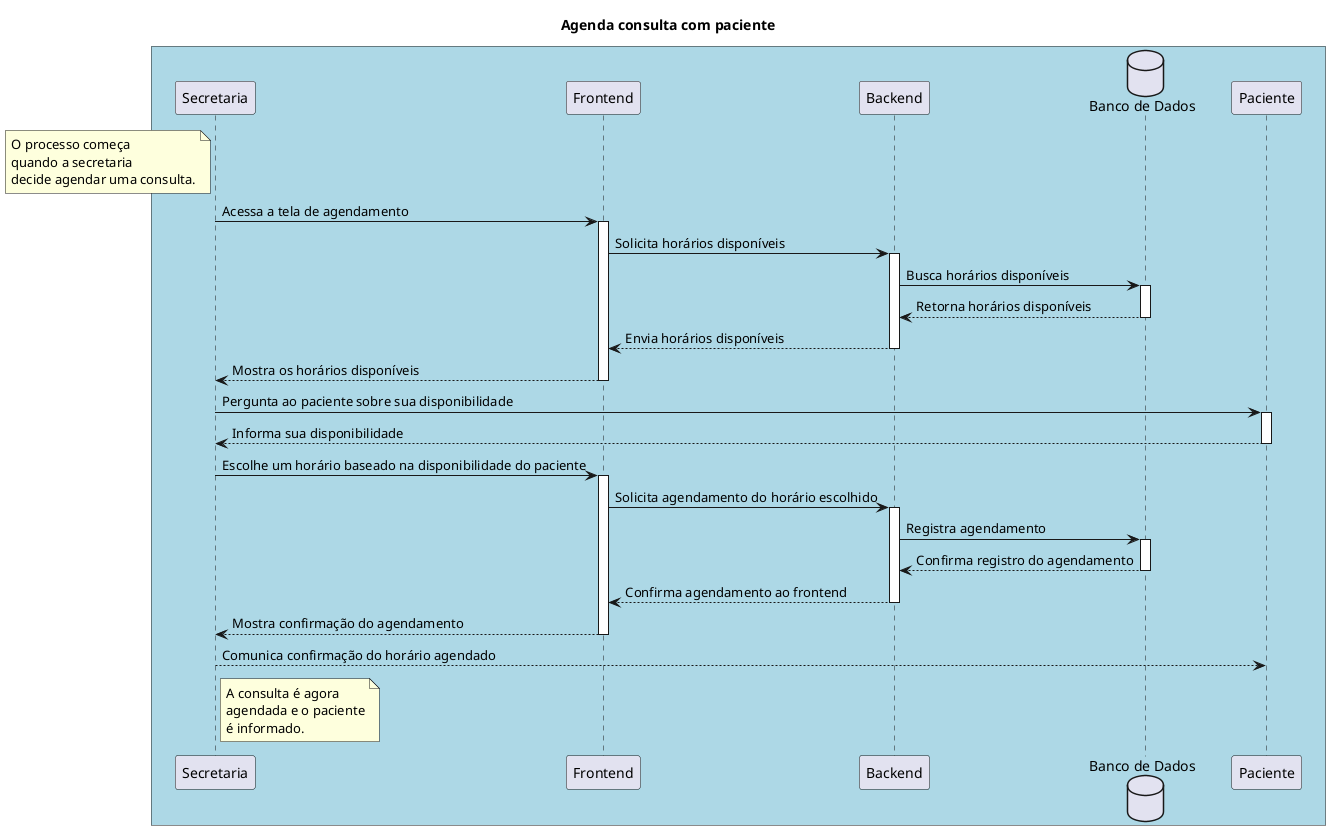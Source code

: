 @startuml
skinparam participantPadding 20
skinparam boxPadding 10

title "Agenda consulta com paciente" 

box #LightBlue
participant "Secretaria" as S
participant "Frontend" as F
participant "Backend" as B
database "Banco de Dados" as DB
participant "Paciente" as P

note left of S
  O processo começa
  quando a secretaria
  decide agendar uma consulta.
end note

S -> F: Acessa a tela de agendamento
activate F
F -> B: Solicita horários disponíveis
activate B
B -> DB: Busca horários disponíveis
activate DB
DB --> B: Retorna horários disponíveis
deactivate DB
B --> F: Envia horários disponíveis
deactivate B
F --> S: Mostra os horários disponíveis
deactivate F
S -> P: Pergunta ao paciente sobre sua disponibilidade
activate P
P --> S: Informa sua disponibilidade
deactivate P
S -> F: Escolhe um horário baseado na disponibilidade do paciente
activate F
F -> B: Solicita agendamento do horário escolhido
activate B
B -> DB: Registra agendamento
activate DB
DB --> B: Confirma registro do agendamento
deactivate DB
B --> F: Confirma agendamento ao frontend
deactivate B
F --> S: Mostra confirmação do agendamento
deactivate F

S --> P: Comunica confirmação do horário agendado

note right of S
  A consulta é agora
  agendada e o paciente
  é informado.
end note

@enduml

